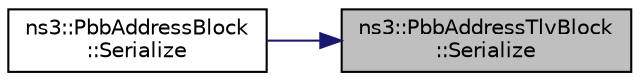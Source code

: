 digraph "ns3::PbbAddressTlvBlock::Serialize"
{
 // LATEX_PDF_SIZE
  edge [fontname="Helvetica",fontsize="10",labelfontname="Helvetica",labelfontsize="10"];
  node [fontname="Helvetica",fontsize="10",shape=record];
  rankdir="RL";
  Node1 [label="ns3::PbbAddressTlvBlock\l::Serialize",height=0.2,width=0.4,color="black", fillcolor="grey75", style="filled", fontcolor="black",tooltip="Serializes this block into the specified buffer."];
  Node1 -> Node2 [dir="back",color="midnightblue",fontsize="10",style="solid",fontname="Helvetica"];
  Node2 [label="ns3::PbbAddressBlock\l::Serialize",height=0.2,width=0.4,color="black", fillcolor="white", style="filled",URL="$classns3_1_1_pbb_address_block.html#a377f271eaac72b6755b25842e13badc5",tooltip="Serializes this address block into the specified buffer."];
}
